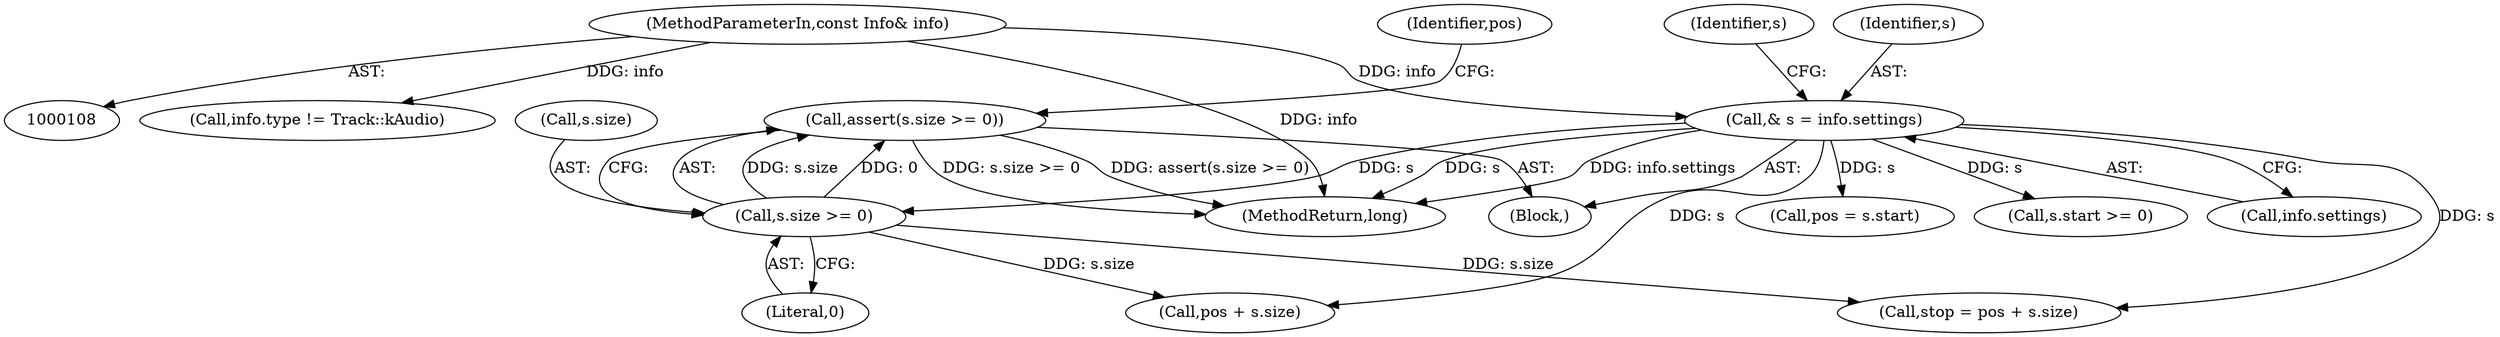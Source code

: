 digraph "0_Android_cc274e2abe8b2a6698a5c47d8aa4bb45f1f9538d_42@API" {
"1000146" [label="(Call,assert(s.size >= 0))"];
"1000147" [label="(Call,s.size >= 0)"];
"1000135" [label="(Call,& s = info.settings)"];
"1000110" [label="(MethodParameterIn,const Info& info)"];
"1000135" [label="(Call,& s = info.settings)"];
"1000165" [label="(Call,pos + s.size)"];
"1000110" [label="(MethodParameterIn,const Info& info)"];
"1000154" [label="(Identifier,pos)"];
"1000148" [label="(Call,s.size)"];
"1000163" [label="(Call,stop = pos + s.size)"];
"1000143" [label="(Identifier,s)"];
"1000153" [label="(Call,pos = s.start)"];
"1000121" [label="(Call,info.type != Track::kAudio)"];
"1000141" [label="(Call,s.start >= 0)"];
"1000136" [label="(Identifier,s)"];
"1000151" [label="(Literal,0)"];
"1000137" [label="(Call,info.settings)"];
"1000147" [label="(Call,s.size >= 0)"];
"1000326" [label="(MethodReturn,long)"];
"1000146" [label="(Call,assert(s.size >= 0))"];
"1000114" [label="(Block,)"];
"1000146" -> "1000114"  [label="AST: "];
"1000146" -> "1000147"  [label="CFG: "];
"1000147" -> "1000146"  [label="AST: "];
"1000154" -> "1000146"  [label="CFG: "];
"1000146" -> "1000326"  [label="DDG: assert(s.size >= 0)"];
"1000146" -> "1000326"  [label="DDG: s.size >= 0"];
"1000147" -> "1000146"  [label="DDG: s.size"];
"1000147" -> "1000146"  [label="DDG: 0"];
"1000147" -> "1000151"  [label="CFG: "];
"1000148" -> "1000147"  [label="AST: "];
"1000151" -> "1000147"  [label="AST: "];
"1000135" -> "1000147"  [label="DDG: s"];
"1000147" -> "1000163"  [label="DDG: s.size"];
"1000147" -> "1000165"  [label="DDG: s.size"];
"1000135" -> "1000114"  [label="AST: "];
"1000135" -> "1000137"  [label="CFG: "];
"1000136" -> "1000135"  [label="AST: "];
"1000137" -> "1000135"  [label="AST: "];
"1000143" -> "1000135"  [label="CFG: "];
"1000135" -> "1000326"  [label="DDG: s"];
"1000135" -> "1000326"  [label="DDG: info.settings"];
"1000110" -> "1000135"  [label="DDG: info"];
"1000135" -> "1000141"  [label="DDG: s"];
"1000135" -> "1000153"  [label="DDG: s"];
"1000135" -> "1000163"  [label="DDG: s"];
"1000135" -> "1000165"  [label="DDG: s"];
"1000110" -> "1000108"  [label="AST: "];
"1000110" -> "1000326"  [label="DDG: info"];
"1000110" -> "1000121"  [label="DDG: info"];
}

